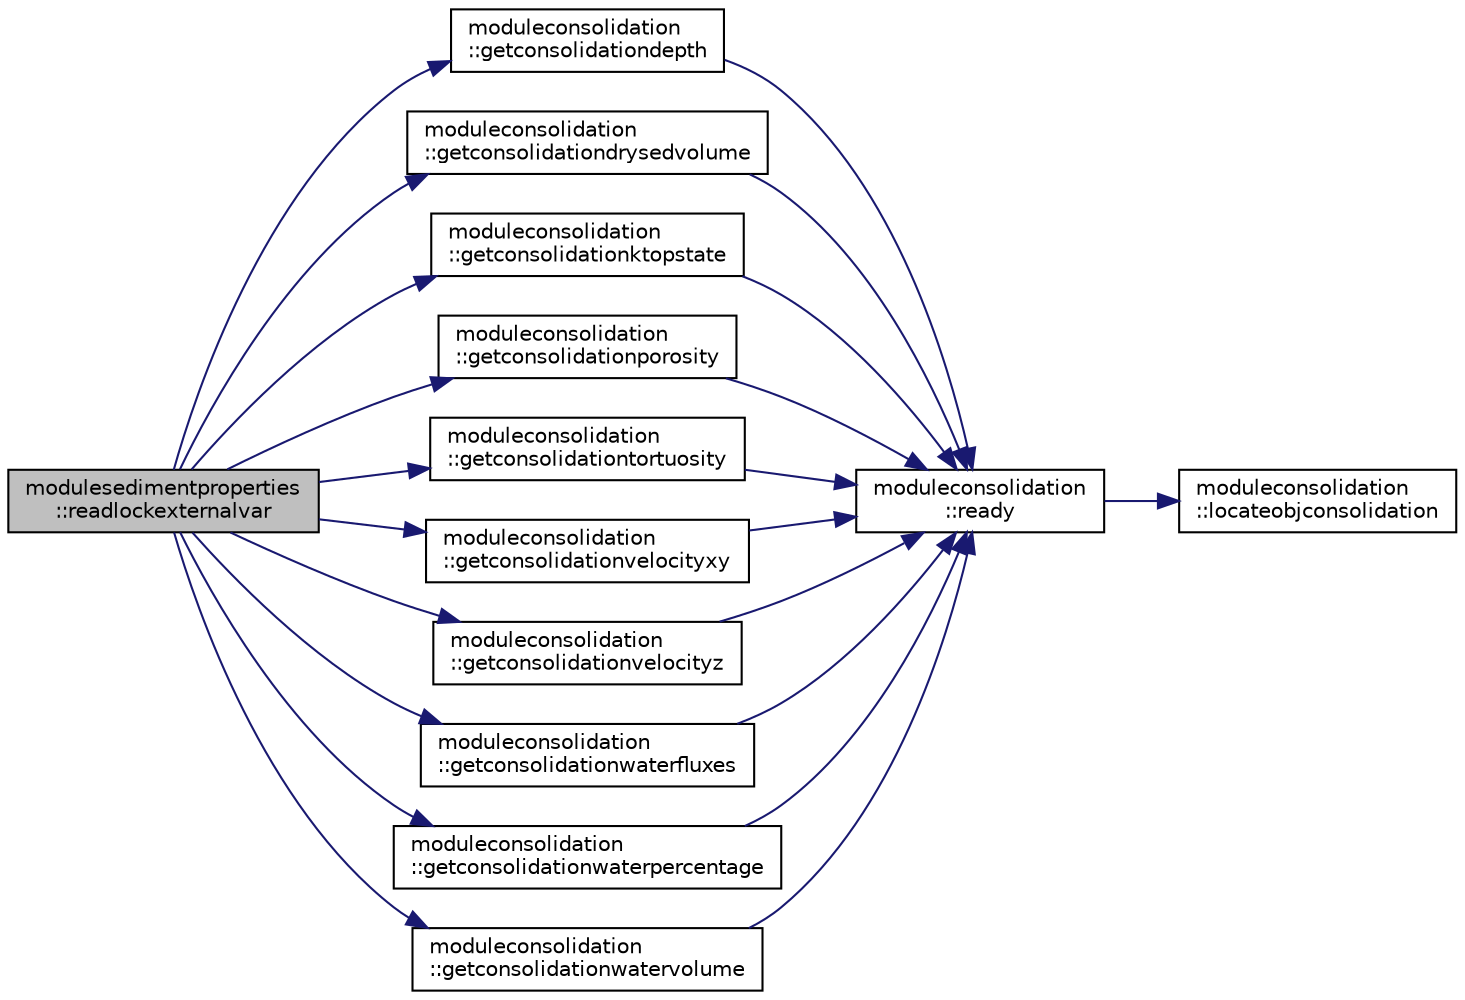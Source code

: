 digraph "modulesedimentproperties::readlockexternalvar"
{
 // LATEX_PDF_SIZE
  edge [fontname="Helvetica",fontsize="10",labelfontname="Helvetica",labelfontsize="10"];
  node [fontname="Helvetica",fontsize="10",shape=record];
  rankdir="LR";
  Node1 [label="modulesedimentproperties\l::readlockexternalvar",height=0.2,width=0.4,color="black", fillcolor="grey75", style="filled", fontcolor="black",tooltip=" "];
  Node1 -> Node2 [color="midnightblue",fontsize="10",style="solid",fontname="Helvetica"];
  Node2 [label="moduleconsolidation\l::getconsolidationdepth",height=0.2,width=0.4,color="black", fillcolor="white", style="filled",URL="$namespacemoduleconsolidation.html#a7d4c44834bf2eef5548235e522170c91",tooltip=" "];
  Node2 -> Node3 [color="midnightblue",fontsize="10",style="solid",fontname="Helvetica"];
  Node3 [label="moduleconsolidation\l::ready",height=0.2,width=0.4,color="black", fillcolor="white", style="filled",URL="$namespacemoduleconsolidation.html#ab6b8d86bedc5c2870f1fb998c297005e",tooltip=" "];
  Node3 -> Node4 [color="midnightblue",fontsize="10",style="solid",fontname="Helvetica"];
  Node4 [label="moduleconsolidation\l::locateobjconsolidation",height=0.2,width=0.4,color="black", fillcolor="white", style="filled",URL="$namespacemoduleconsolidation.html#a782ed1b2a1870dc38bceeca90e360669",tooltip=" "];
  Node1 -> Node5 [color="midnightblue",fontsize="10",style="solid",fontname="Helvetica"];
  Node5 [label="moduleconsolidation\l::getconsolidationdrysedvolume",height=0.2,width=0.4,color="black", fillcolor="white", style="filled",URL="$namespacemoduleconsolidation.html#a34d40947baf053926b3fe4e02b7c1225",tooltip=" "];
  Node5 -> Node3 [color="midnightblue",fontsize="10",style="solid",fontname="Helvetica"];
  Node1 -> Node6 [color="midnightblue",fontsize="10",style="solid",fontname="Helvetica"];
  Node6 [label="moduleconsolidation\l::getconsolidationktopstate",height=0.2,width=0.4,color="black", fillcolor="white", style="filled",URL="$namespacemoduleconsolidation.html#ace4ba590047f774affd5abf5e15b7e41",tooltip=" "];
  Node6 -> Node3 [color="midnightblue",fontsize="10",style="solid",fontname="Helvetica"];
  Node1 -> Node7 [color="midnightblue",fontsize="10",style="solid",fontname="Helvetica"];
  Node7 [label="moduleconsolidation\l::getconsolidationporosity",height=0.2,width=0.4,color="black", fillcolor="white", style="filled",URL="$namespacemoduleconsolidation.html#a47de60bcd271300a187a9ce6257be08e",tooltip=" "];
  Node7 -> Node3 [color="midnightblue",fontsize="10",style="solid",fontname="Helvetica"];
  Node1 -> Node8 [color="midnightblue",fontsize="10",style="solid",fontname="Helvetica"];
  Node8 [label="moduleconsolidation\l::getconsolidationtortuosity",height=0.2,width=0.4,color="black", fillcolor="white", style="filled",URL="$namespacemoduleconsolidation.html#a6f6333d1cd3299be92039f6e03e3b5b8",tooltip=" "];
  Node8 -> Node3 [color="midnightblue",fontsize="10",style="solid",fontname="Helvetica"];
  Node1 -> Node9 [color="midnightblue",fontsize="10",style="solid",fontname="Helvetica"];
  Node9 [label="moduleconsolidation\l::getconsolidationvelocityxy",height=0.2,width=0.4,color="black", fillcolor="white", style="filled",URL="$namespacemoduleconsolidation.html#ad474911e58923dc9beb19e05548a5073",tooltip=" "];
  Node9 -> Node3 [color="midnightblue",fontsize="10",style="solid",fontname="Helvetica"];
  Node1 -> Node10 [color="midnightblue",fontsize="10",style="solid",fontname="Helvetica"];
  Node10 [label="moduleconsolidation\l::getconsolidationvelocityz",height=0.2,width=0.4,color="black", fillcolor="white", style="filled",URL="$namespacemoduleconsolidation.html#a1a8c6ae3e68c283ceaaa0a81fb8f531b",tooltip=" "];
  Node10 -> Node3 [color="midnightblue",fontsize="10",style="solid",fontname="Helvetica"];
  Node1 -> Node11 [color="midnightblue",fontsize="10",style="solid",fontname="Helvetica"];
  Node11 [label="moduleconsolidation\l::getconsolidationwaterfluxes",height=0.2,width=0.4,color="black", fillcolor="white", style="filled",URL="$namespacemoduleconsolidation.html#ab2cf2636db758f412f7c627b38eb6231",tooltip=" "];
  Node11 -> Node3 [color="midnightblue",fontsize="10",style="solid",fontname="Helvetica"];
  Node1 -> Node12 [color="midnightblue",fontsize="10",style="solid",fontname="Helvetica"];
  Node12 [label="moduleconsolidation\l::getconsolidationwaterpercentage",height=0.2,width=0.4,color="black", fillcolor="white", style="filled",URL="$namespacemoduleconsolidation.html#ab90e8e4b9e87d2f8313a0f2860b3d4c8",tooltip=" "];
  Node12 -> Node3 [color="midnightblue",fontsize="10",style="solid",fontname="Helvetica"];
  Node1 -> Node13 [color="midnightblue",fontsize="10",style="solid",fontname="Helvetica"];
  Node13 [label="moduleconsolidation\l::getconsolidationwatervolume",height=0.2,width=0.4,color="black", fillcolor="white", style="filled",URL="$namespacemoduleconsolidation.html#a26b0c6595143115c8e9db2d46e42ba05",tooltip=" "];
  Node13 -> Node3 [color="midnightblue",fontsize="10",style="solid",fontname="Helvetica"];
}
